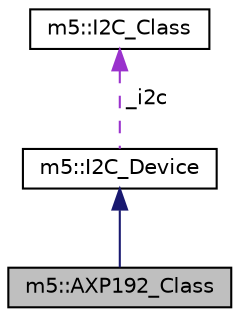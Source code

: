 digraph "m5::AXP192_Class"
{
 // LATEX_PDF_SIZE
  edge [fontname="Helvetica",fontsize="10",labelfontname="Helvetica",labelfontsize="10"];
  node [fontname="Helvetica",fontsize="10",shape=record];
  Node1 [label="m5::AXP192_Class",height=0.2,width=0.4,color="black", fillcolor="grey75", style="filled", fontcolor="black",tooltip=" "];
  Node2 -> Node1 [dir="back",color="midnightblue",fontsize="10",style="solid",fontname="Helvetica"];
  Node2 [label="m5::I2C_Device",height=0.2,width=0.4,color="black", fillcolor="white", style="filled",URL="$classm5_1_1I2C__Device.html",tooltip=" "];
  Node3 -> Node2 [dir="back",color="darkorchid3",fontsize="10",style="dashed",label=" _i2c" ,fontname="Helvetica"];
  Node3 [label="m5::I2C_Class",height=0.2,width=0.4,color="black", fillcolor="white", style="filled",URL="$classm5_1_1I2C__Class.html",tooltip=" "];
}
